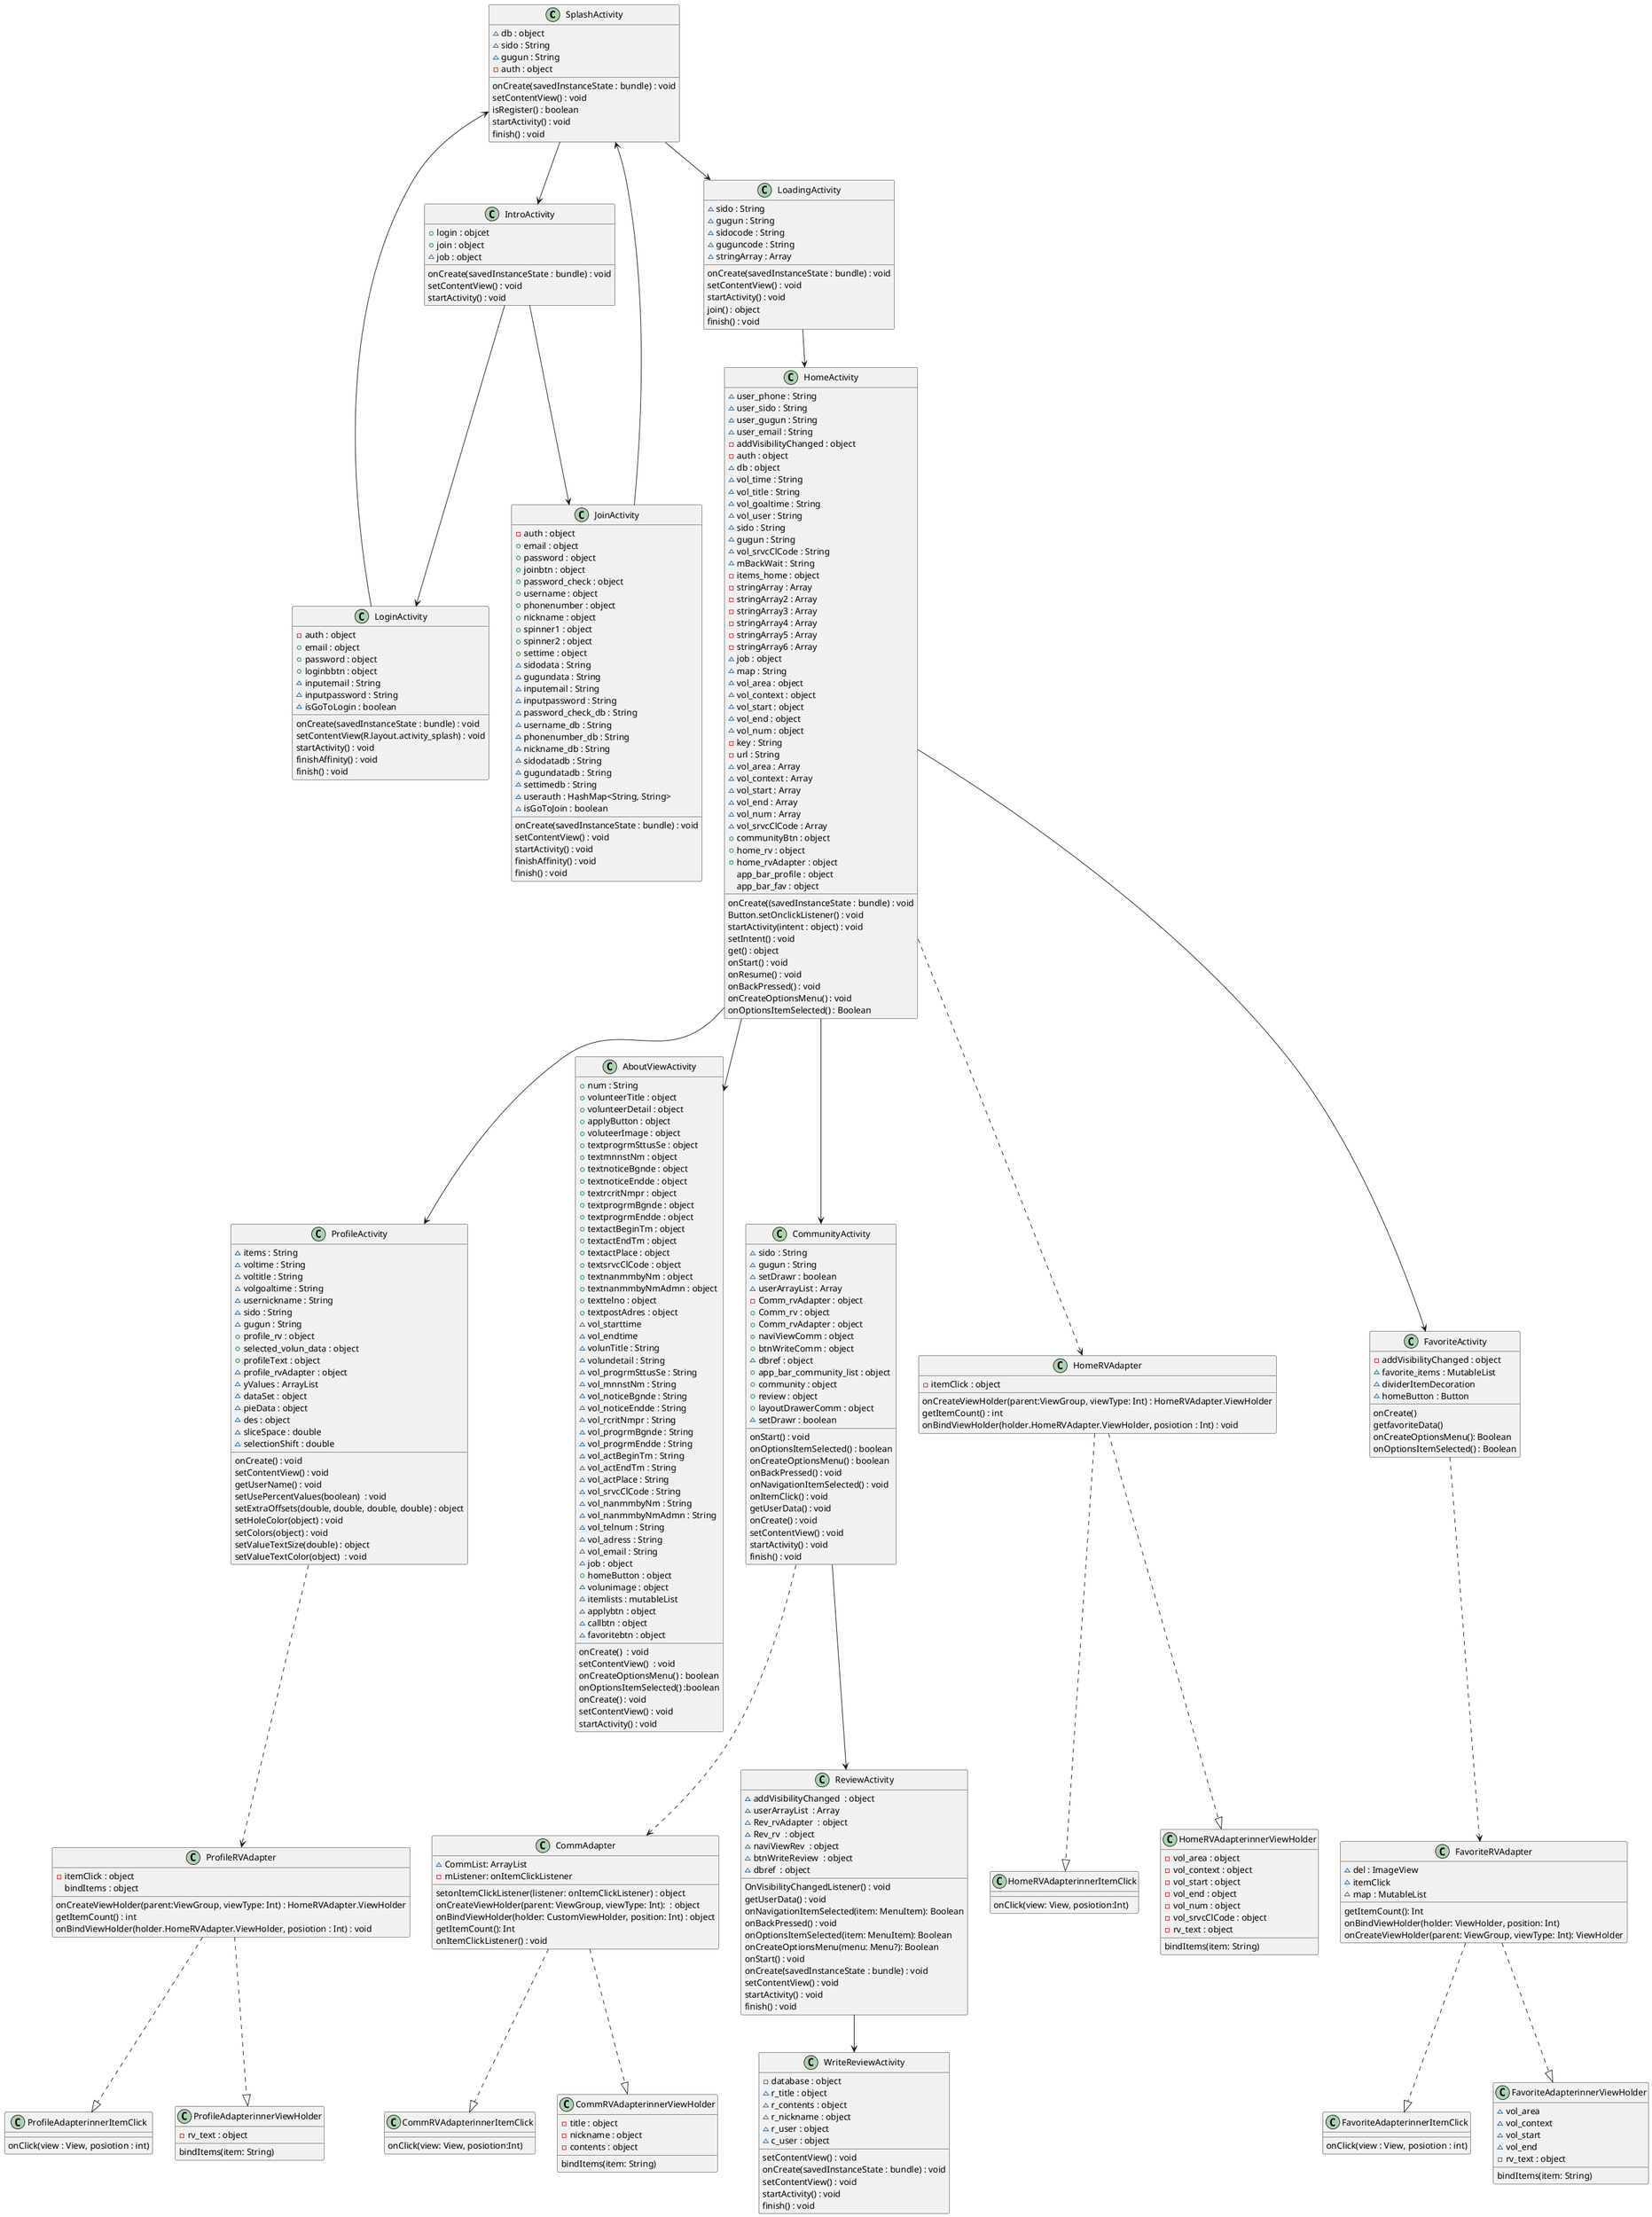 @@ -0,0 +1,281 @@
@startuml
'https://plantuml.com/class-diagram

SplashActivity --> IntroActivity
SplashActivity --> LoadingActivity
LoadingActivity --> HomeActivity
IntroActivity --> LoginActivity
IntroActivity --> JoinActivity
LoginActivity --> SplashActivity
JoinActivity --> SplashActivity
HomeActivity --> ProfileActivity
HomeActivity --> AboutViewActivity
HomeActivity --> CommunityActivity
HomeActivity ..> HomeRVAdapter
ProfileActivity ..> ProfileRVAdapter
ProfileRVAdapter ..|> ProfileAdapterinnerItemClick
ProfileRVAdapter ..|> ProfileAdapterinnerViewHolder
HomeRVAdapter ..|> HomeRVAdapterinnerItemClick
HomeRVAdapter ..|> HomeRVAdapterinnerViewHolder
HomeActivity --> FavoriteActivity
FavoriteActivity ..> FavoriteRVAdapter
FavoriteRVAdapter ..|> FavoriteAdapterinnerItemClick
FavoriteRVAdapter ..|> FavoriteAdapterinnerViewHolder
CommunityActivity ..> CommAdapter
CommAdapter ..|> CommRVAdapterinnerItemClick
CommAdapter ..|> CommRVAdapterinnerViewHolder
CommunityActivity --> ReviewActivity
ReviewActivity --> WriteReviewActivity
class SplashActivity{
    ~db : object
    ~sido : String
    ~gugun : String
    -auth : object
    onCreate(savedInstanceState : bundle) : void
    setContentView() : void
    isRegister() : boolean
    startActivity() : void
    finish() : void
}
class IntroActivity{
    +login : objcet
    +join : object
    ~job : object
    onCreate(savedInstanceState : bundle) : void
    setContentView() : void
    startActivity() : void
}

class LoadingActivity{
    ~sido : String
    ~gugun : String
    ~sidocode : String
    ~guguncode : String
    ~stringArray : Array
    onCreate(savedInstanceState : bundle) : void
    setContentView() : void
    startActivity() : void
    join() : object
    finish() : void
}

class LoginActivity{
    -auth : object
    +email : object
    +password : object
    +loginbbtn : object
    ~inputemail : String
    ~inputpassword : String
    ~isGoToLogin : boolean
    onCreate(savedInstanceState : bundle) : void
    setContentView(R.layout.activity_splash) : void
    startActivity() : void
    finishAffinity() : void
    finish() : void
}



class JoinActivity{
    -auth : object
        +email : object
        +password : object
        +joinbtn : object
        +password_check : object
        +username : object
        +phonenumber : object
        +nickname : object
        +spinner1 : object
        +spinner2 : object
        +settime : object
        ~sidodata : String
        ~gugundata : String
        ~inputemail : String
        ~inputpassword : String
        ~password_check_db : String
        ~username_db : String
        ~phonenumber_db : String
        ~nickname_db : String
        ~sidodatadb : String
        ~gugundatadb : String
        ~settimedb : String
        ~userauth : HashMap<String, String>
        ~isGoToJoin : boolean
        onCreate(savedInstanceState : bundle) : void
        setContentView() : void
        startActivity() : void
        finishAffinity() : void
        finish() : void
}

class HomeActivity{
    ~user_phone : String
    ~user_sido : String
    ~user_gugun : String
    ~user_email : String
    -addVisibilityChanged : object
    -auth : object
    ~db : object
    ~vol_time : String
    ~vol_title : String
    ~vol_goaltime : String
    ~vol_user : String
    ~sido : String
    ~gugun : String
    ~vol_srvcClCode : String
    ~mBackWait : String
    -items_home : object
    -stringArray : Array
    -stringArray2 : Array
    -stringArray3 : Array
    -stringArray4 : Array
    -stringArray5 : Array
    -stringArray6 : Array
    ~job : object
    ~map : String
    ~vol_area : object
    ~vol_context : object
    ~vol_start : object
    ~vol_end : object
    ~vol_num : object
    -key : String
    -url : String
    ~vol_area : Array
    ~vol_context : Array
    ~vol_start : Array
    ~vol_end : Array
    ~vol_num : Array
    ~vol_srvcClCode : Array
    +communityBtn : object
    +home_rv : object
    +home_rvAdapter : object
    onCreate((savedInstanceState : bundle) : void
    Button.setOnclickListener() : void
    startActivity(intent : object) : void
    setIntent() : void
    get() : object
    app_bar_profile : object
    app_bar_fav : object
    onStart() : void
    onResume() : void
    onBackPressed() : void
    onCreateOptionsMenu() : void
    onOptionsItemSelected() : Boolean
}

class HomeRVAdapter{
    -itemClick : object
    onCreateViewHolder(parent:ViewGroup, viewType: Int) : HomeRVAdapter.ViewHolder
    getItemCount() : int
    onBindViewHolder(holder.HomeRVAdapter.ViewHolder, posiotion : Int) : void
}

class ProfileActivity{
    ~items : String
    ~voltime : String
    ~voltitle : String
    ~volgoaltime : String
    ~usernickname : String
    ~sido : String
    ~gugun : String
    +profile_rv : object
    +selected_volun_data : object
    +profileText : object
    ~profile_rvAdapter : object
    ~yValues : ArrayList
    ~dataSet : object
    ~pieData : object
    ~des : object
    ~sliceSpace : double
    ~selectionShift : double
    onCreate() : void
    setContentView() : void
    getUserName() : void
    setUsePercentValues(boolean)  : void
    setExtraOffsets(double, double, double, double) : object
    setHoleColor(object) : void
    setColors(object) : void
    setValueTextSize(double) : object
    setValueTextColor(object)  : void
}

class ProfileRVAdapter{
    -itemClick : object
    onCreateViewHolder(parent:ViewGroup, viewType: Int) : HomeRVAdapter.ViewHolder
    getItemCount() : int
    bindItems : object
    onBindViewHolder(holder.HomeRVAdapter.ViewHolder, posiotion : Int) : void
}

class ProfileAdapterinnerItemClick{
    onClick(view : View, posiotion : int)
}


class ProfileAdapterinnerViewHolder{
    -rv_text : object
    bindItems(item: String)
}

class AboutViewActivity{
    +num : String
    +volunteerTitle : object
    +volunteerDetail : object
    +applyButton : object
    +voluteerImage : object
    +textprogrmSttusSe : object
    +textmnnstNm : object
    +textnoticeBgnde : object
    +textnoticeEndde : object
    +textrcritNmpr : object
    +textprogrmBgnde : object
    +textprogrmEndde : object
    +textactBeginTm : object
    +textactEndTm : object
    +textactPlace : object
    +textsrvcClCode : object
    +textnanmmbyNm : object
    +textnanmmbyNmAdmn : object
    +texttelno : object
    +textpostAdres : object
    ~vol_starttime
    ~vol_endtime
    ~volunTitle : String
    ~volundetail : String
    ~vol_progrmSttusSe : String
    ~vol_mnnstNm : String
    ~vol_noticeBgnde : String
    ~vol_noticeEndde : String
    ~vol_rcritNmpr : String
    ~vol_progrmBgnde : String
    ~vol_progrmEndde : String
    ~vol_actBeginTm : String
    ~vol_actEndTm : String
    ~vol_actPlace : String
    ~vol_srvcClCode : String
    ~vol_nanmmbyNm : String
    ~vol_nanmmbyNmAdmn : String
    ~vol_telnum : String
    ~vol_adress : String
    ~vol_email : String
    ~job : object
    +homeButton : object
    ~volunimage : object
    ~itemlists : mutableList
    ~applybtn : object
    ~callbtn : object
    ~favoritebtn : object
    onCreate()  : void
    setContentView()  : void
    onCreateOptionsMenu() : boolean
    onOptionsItemSelected() :boolean
    onCreate() : void
        setContentView() : void
        startActivity() : void
}


class HomeRVAdapterinnerItemClick{
    onClick(view: View, posiotion:Int)
}

class HomeRVAdapterinnerViewHolder{
    -vol_area : object
        -vol_context : object
        -vol_start : object
        -vol_end : object
        -vol_num : object
        -vol_srvcClCode : object
    -rv_text : object
    bindItems(item: String)
}

class FavoriteActivity{
    -addVisibilityChanged : object
    ~favorite_items : MutableList
    ~dividerItemDecoration
    ~homeButton : Button
    onCreate()
    getfavoriteData()
    onCreateOptionsMenu(): Boolean
    onOptionsItemSelected() : Boolean
}

class FavoriteRVAdapter{
    ~del : ImageView
    ~itemClick
    ~map : MutableList
    getItemCount(): Int
    onBindViewHolder(holder: ViewHolder, position: Int)
    onCreateViewHolder(parent: ViewGroup, viewType: Int): ViewHolder
}

class FavoriteAdapterinnerItemClick{
    onClick(view : View, posiotion : int)
}


class FavoriteAdapterinnerViewHolder{
    ~vol_area
    ~vol_context
    ~vol_start
    ~vol_end
    -rv_text : object
    bindItems(item: String)
}

class CommunityActivity{
    ~sido : String
    ~gugun : String
    ~setDrawr : boolean
    ~userArrayList : Array
    -Comm_rvAdapter : object
    +Comm_rv : object
    +Comm_rvAdapter : object
    +naviViewComm : object
    +btnWriteComm : object
    ~dbref : object
    +app_bar_community_list : object
    +community : object
    +review : object
    +layoutDrawerComm : object
    ~setDrawr : boolean
    onStart() : void
    onOptionsItemSelected() : boolean
    onCreateOptionsMenu() : boolean
    onBackPressed() : void
    onNavigationItemSelected() : void
    onItemClick() : void
    getUserData() : void
    onCreate() : void
    setContentView() : void
    startActivity() : void
    finish() : void
}

class CommAdapter{
~ CommList: ArrayList
- mListener: onItemClickListener
setonItemClickListener(listener: onItemClickListener) : object
onCreateViewHolder(parent: ViewGroup, viewType: Int):  : object
onBindViewHolder(holder: CustomViewHolder, position: Int) : object
getItemCount(): Int
onItemClickListener() : void

}

class CommRVAdapterinnerItemClick{
    onClick(view: View, posiotion:Int)
}

class CommRVAdapterinnerViewHolder{
    -title : object
    -nickname : object
    -contents : object
    bindItems(item: String)
}




class ReviewActivity{
~ addVisibilityChanged  : object
~ userArrayList  : Array
~ Rev_rvAdapter  : object
~ Rev_rv  : object
~ naviViewRev  : object
~ btnWriteReview  : object
~ dbref  : object

OnVisibilityChangedListener() : void
getUserData() : void
onNavigationItemSelected(item: MenuItem): Boolean
onBackPressed() : void
onOptionsItemSelected(item: MenuItem): Boolean
onCreateOptionsMenu(menu: Menu?): Boolean
onStart() : void
onCreate(savedInstanceState : bundle) : void
setContentView() : void
startActivity() : void
finish() : void
}




class WriteReviewActivity{

-database : object
~ r_title : object
~ r_contents : object
~ r_nickname : object
~ r_user : object
~c_user : object
setContentView() : void
onCreate(savedInstanceState : bundle) : void
setContentView() : void
startActivity() : void
finish() : void
}






@enduml
